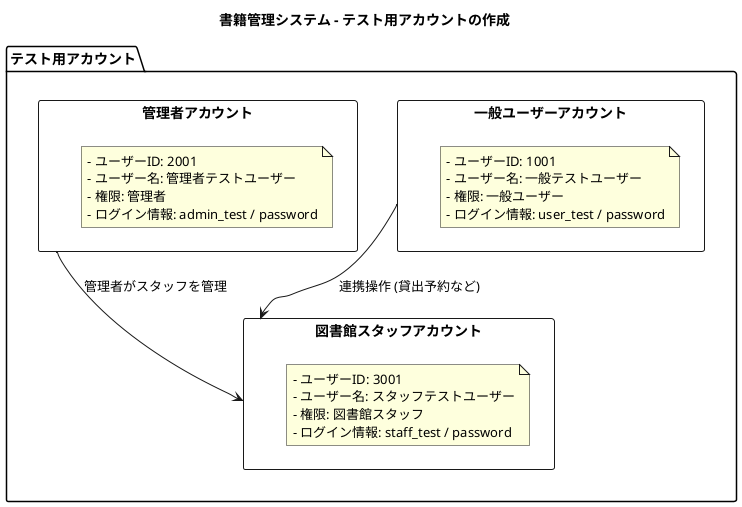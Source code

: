 @startuml
title 書籍管理システム - テスト用アカウントの作成

package "テスト用アカウント" {
    rectangle "一般ユーザーアカウント" as UserAccount {
        note as UserNote
            - ユーザーID: 1001
            - ユーザー名: 一般テストユーザー
            - 権限: 一般ユーザー
            - ログイン情報: user_test / password
        end note
    }

    rectangle "管理者アカウント" as AdminAccount {
        note as AdminNote
            - ユーザーID: 2001
            - ユーザー名: 管理者テストユーザー
            - 権限: 管理者
            - ログイン情報: admin_test / password
        end note
    }

    rectangle "図書館スタッフアカウント" as StaffAccount {
        note as StaffNote
            - ユーザーID: 3001
            - ユーザー名: スタッフテストユーザー
            - 権限: 図書館スタッフ
            - ログイン情報: staff_test / password
        end note
    }
}

' 各アカウントの関係
UserAccount --> StaffAccount : 連携操作 (貸出予約など)
AdminAccount --> StaffAccount : 管理者がスタッフを管理
@enduml